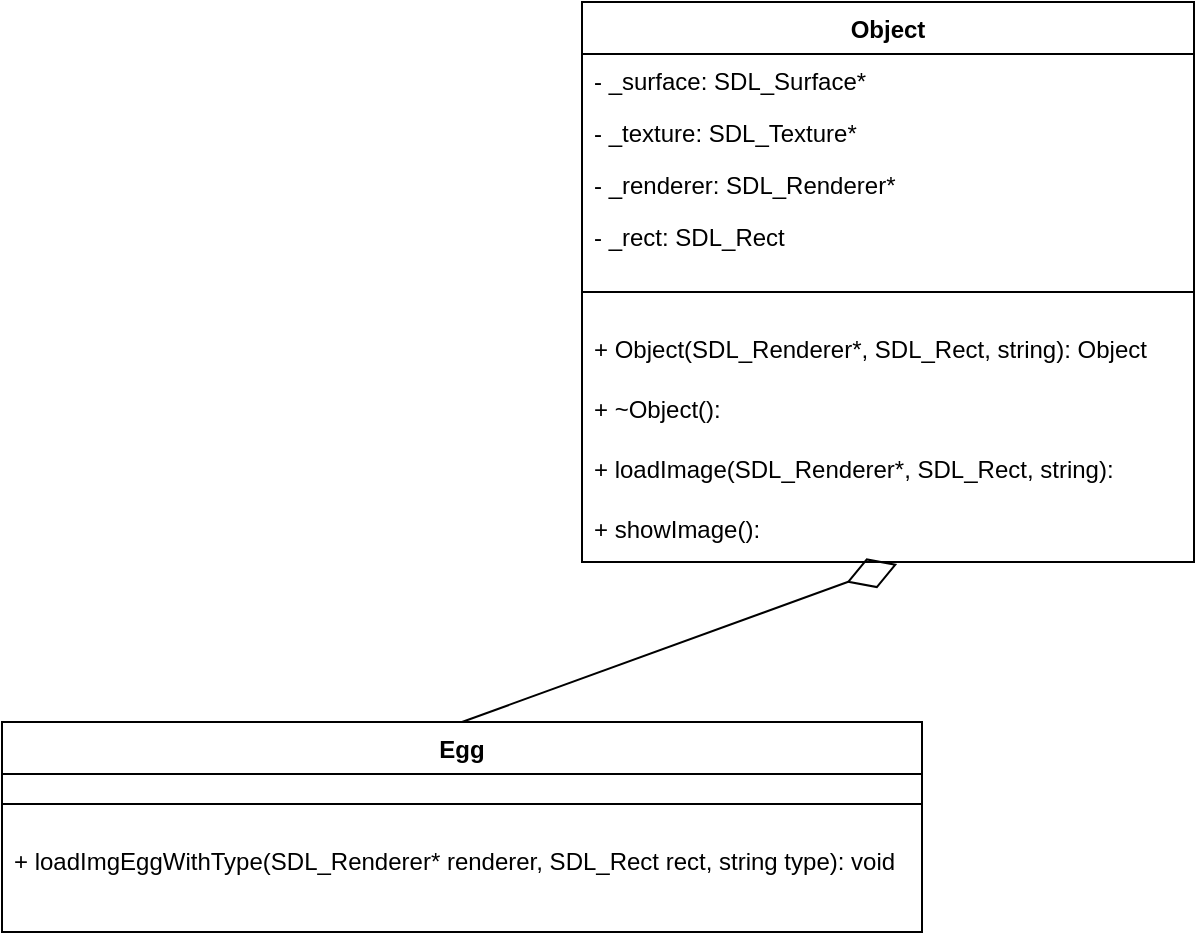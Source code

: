 <mxfile version="13.6.2" type="device" pages="2"><diagram id="odZj_oz-pzyuttT3N58w" name="Page-1"><mxGraphModel dx="1038" dy="607" grid="1" gridSize="10" guides="1" tooltips="1" connect="1" arrows="1" fold="1" page="1" pageScale="1" pageWidth="827" pageHeight="1169" math="0" shadow="0"><root><mxCell id="0"/><mxCell id="1" parent="0"/><mxCell id="Lge2ajGlBJoY5-artuGo-1" value="Object" style="swimlane;fontStyle=1;align=center;verticalAlign=top;childLayout=stackLayout;horizontal=1;startSize=26;horizontalStack=0;resizeParent=1;resizeParentMax=0;resizeLast=0;collapsible=1;marginBottom=0;" parent="1" vertex="1"><mxGeometry x="300" y="20" width="306" height="280" as="geometry"><mxRectangle x="334" y="320" width="70" height="26" as="alternateBounds"/></mxGeometry></mxCell><mxCell id="Lge2ajGlBJoY5-artuGo-2" value="- _surface: SDL_Surface*" style="text;strokeColor=none;align=left;verticalAlign=top;spacingLeft=4;spacingRight=4;overflow=hidden;rotatable=0;points=[[0,0.5],[1,0.5]];portConstraint=eastwest;" parent="Lge2ajGlBJoY5-artuGo-1" vertex="1"><mxGeometry y="26" width="306" height="26" as="geometry"/></mxCell><mxCell id="Lge2ajGlBJoY5-artuGo-7" value="- _texture: SDL_Texture*" style="text;strokeColor=none;align=left;verticalAlign=top;spacingLeft=4;spacingRight=4;overflow=hidden;rotatable=0;points=[[0,0.5],[1,0.5]];portConstraint=eastwest;" parent="Lge2ajGlBJoY5-artuGo-1" vertex="1"><mxGeometry y="52" width="306" height="26" as="geometry"/></mxCell><mxCell id="Lge2ajGlBJoY5-artuGo-8" value="- _renderer: SDL_Renderer*" style="text;strokeColor=none;align=left;verticalAlign=top;spacingLeft=4;spacingRight=4;overflow=hidden;rotatable=0;points=[[0,0.5],[1,0.5]];portConstraint=eastwest;" parent="Lge2ajGlBJoY5-artuGo-1" vertex="1"><mxGeometry y="78" width="306" height="26" as="geometry"/></mxCell><mxCell id="Lge2ajGlBJoY5-artuGo-9" value="- _rect: SDL_Rect" style="text;strokeColor=none;align=left;verticalAlign=top;spacingLeft=4;spacingRight=4;overflow=hidden;rotatable=0;points=[[0,0.5],[1,0.5]];portConstraint=eastwest;" parent="Lge2ajGlBJoY5-artuGo-1" vertex="1"><mxGeometry y="104" width="306" height="26" as="geometry"/></mxCell><mxCell id="Lge2ajGlBJoY5-artuGo-3" value="" style="line;strokeWidth=1;fillColor=none;align=left;verticalAlign=middle;spacingTop=-1;spacingLeft=3;spacingRight=3;rotatable=0;labelPosition=right;points=[];portConstraint=eastwest;" parent="Lge2ajGlBJoY5-artuGo-1" vertex="1"><mxGeometry y="130" width="306" height="30" as="geometry"/></mxCell><mxCell id="Lge2ajGlBJoY5-artuGo-10" value="+ Object(SDL_Renderer*, SDL_Rect, string): Object" style="text;strokeColor=none;fillColor=none;align=left;verticalAlign=top;spacingLeft=4;spacingRight=4;overflow=hidden;rotatable=0;points=[[0,0.5],[1,0.5]];portConstraint=eastwest;" parent="Lge2ajGlBJoY5-artuGo-1" vertex="1"><mxGeometry y="160" width="306" height="30" as="geometry"/></mxCell><mxCell id="Lge2ajGlBJoY5-artuGo-4" value="+ ~Object():" style="text;strokeColor=none;fillColor=none;align=left;verticalAlign=top;spacingLeft=4;spacingRight=4;overflow=hidden;rotatable=0;points=[[0,0.5],[1,0.5]];portConstraint=eastwest;" parent="Lge2ajGlBJoY5-artuGo-1" vertex="1"><mxGeometry y="190" width="306" height="30" as="geometry"/></mxCell><mxCell id="Lge2ajGlBJoY5-artuGo-12" value="+ loadImage(SDL_Renderer*, SDL_Rect, string):" style="text;strokeColor=none;fillColor=none;align=left;verticalAlign=top;spacingLeft=4;spacingRight=4;overflow=hidden;rotatable=0;points=[[0,0.5],[1,0.5]];portConstraint=eastwest;" parent="Lge2ajGlBJoY5-artuGo-1" vertex="1"><mxGeometry y="220" width="306" height="30" as="geometry"/></mxCell><mxCell id="Lge2ajGlBJoY5-artuGo-11" value="+ showImage():" style="text;strokeColor=none;fillColor=none;align=left;verticalAlign=top;spacingLeft=4;spacingRight=4;overflow=hidden;rotatable=0;points=[[0,0.5],[1,0.5]];portConstraint=eastwest;" parent="Lge2ajGlBJoY5-artuGo-1" vertex="1"><mxGeometry y="250" width="306" height="30" as="geometry"/></mxCell><mxCell id="QDHzmDQqEV-PjKgHTJc0-1" value="Egg" style="swimlane;fontStyle=1;align=center;verticalAlign=top;childLayout=stackLayout;horizontal=1;startSize=26;horizontalStack=0;resizeParent=1;resizeParentMax=0;resizeLast=0;collapsible=1;marginBottom=0;" parent="1" vertex="1"><mxGeometry x="10" y="380" width="460" height="105" as="geometry"><mxRectangle x="334" y="320" width="70" height="26" as="alternateBounds"/></mxGeometry></mxCell><mxCell id="QDHzmDQqEV-PjKgHTJc0-6" value="" style="line;strokeWidth=1;fillColor=none;align=left;verticalAlign=middle;spacingTop=-1;spacingLeft=3;spacingRight=3;rotatable=0;labelPosition=right;points=[];portConstraint=eastwest;" parent="QDHzmDQqEV-PjKgHTJc0-1" vertex="1"><mxGeometry y="26" width="460" height="30" as="geometry"/></mxCell><mxCell id="QDHzmDQqEV-PjKgHTJc0-9" value="+ loadImgEggWithType(SDL_Renderer* renderer, SDL_Rect rect, string type): void" style="text;strokeColor=none;fillColor=none;align=left;verticalAlign=top;spacingLeft=4;spacingRight=4;overflow=hidden;rotatable=0;points=[[0,0.5],[1,0.5]];portConstraint=eastwest;" parent="QDHzmDQqEV-PjKgHTJc0-1" vertex="1"><mxGeometry y="56" width="460" height="49" as="geometry"/></mxCell><mxCell id="QDHzmDQqEV-PjKgHTJc0-12" value="" style="endArrow=diamondThin;endFill=0;endSize=24;html=1;exitX=0.5;exitY=0;exitDx=0;exitDy=0;entryX=0.515;entryY=1.034;entryDx=0;entryDy=0;entryPerimeter=0;" parent="1" source="QDHzmDQqEV-PjKgHTJc0-1" target="Lge2ajGlBJoY5-artuGo-11" edge="1"><mxGeometry width="160" relative="1" as="geometry"><mxPoint x="240" y="360" as="sourcePoint"/><mxPoint x="400" y="360" as="targetPoint"/></mxGeometry></mxCell></root></mxGraphModel></diagram><diagram id="MXLu-kPQHfILUjryAvgG" name="Page-2"><mxGraphModel dx="1038" dy="607" grid="1" gridSize="10" guides="1" tooltips="1" connect="1" arrows="1" fold="1" page="1" pageScale="1" pageWidth="850" pageHeight="1100" math="0" shadow="0"><root><mxCell id="3JbbGLBm4_5BuBPiPKUB-0"/><mxCell id="3JbbGLBm4_5BuBPiPKUB-1" parent="3JbbGLBm4_5BuBPiPKUB-0"/><mxCell id="3JbbGLBm4_5BuBPiPKUB-2" value="" style="rounded=0;whiteSpace=wrap;html=1;" vertex="1" parent="3JbbGLBm4_5BuBPiPKUB-1"><mxGeometry width="1317" height="1000" as="geometry"/></mxCell></root></mxGraphModel></diagram></mxfile>
